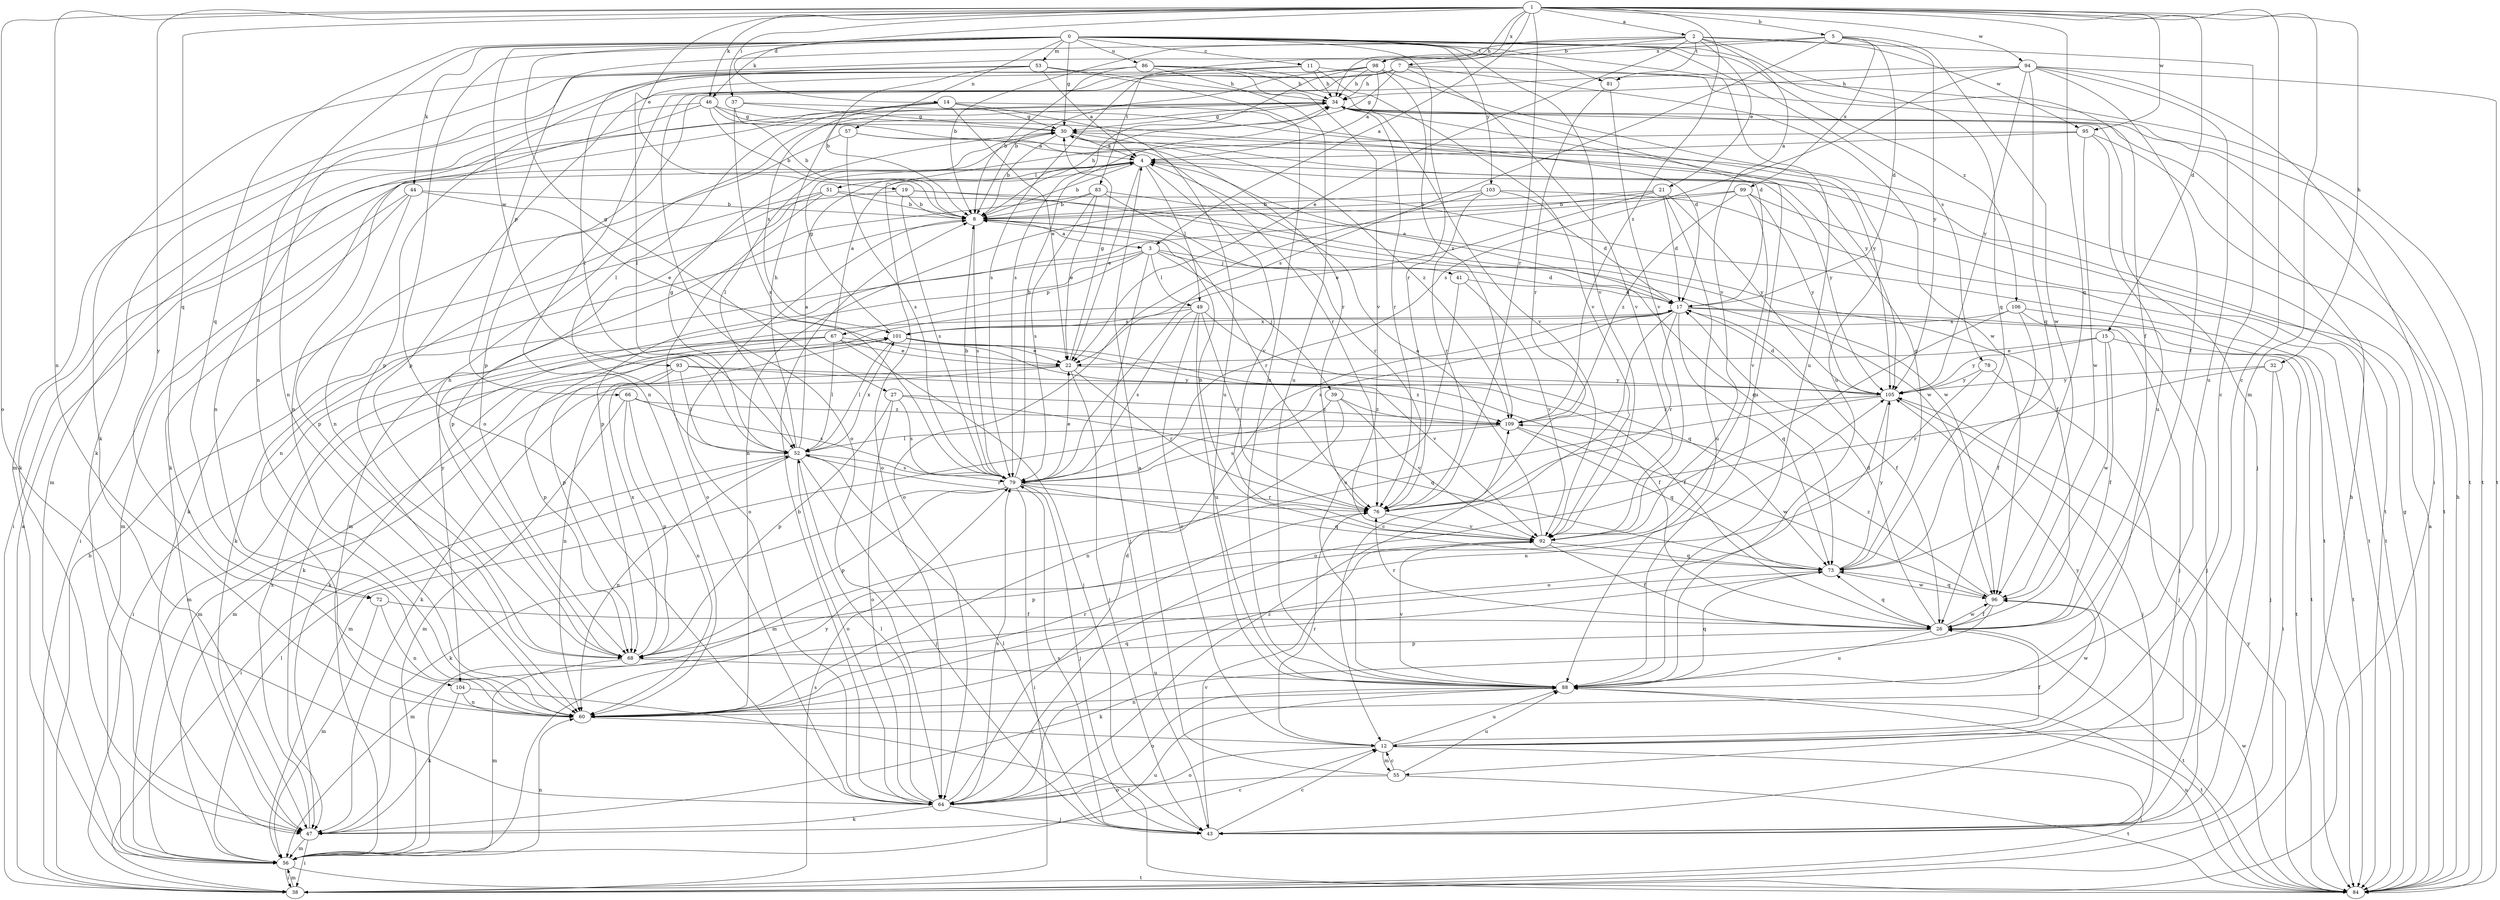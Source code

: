 strict digraph  {
0;
1;
2;
3;
4;
5;
7;
8;
11;
12;
14;
15;
17;
19;
21;
22;
26;
27;
30;
32;
34;
37;
38;
39;
41;
43;
44;
46;
47;
49;
51;
52;
53;
55;
56;
57;
60;
64;
66;
67;
68;
72;
73;
76;
78;
79;
81;
83;
84;
86;
88;
92;
93;
94;
95;
96;
98;
99;
101;
103;
104;
105;
106;
109;
0 -> 11  [label=c];
0 -> 26  [label=f];
0 -> 27  [label=g];
0 -> 30  [label=g];
0 -> 44  [label=k];
0 -> 46  [label=k];
0 -> 53  [label=m];
0 -> 57  [label=n];
0 -> 60  [label=n];
0 -> 64  [label=o];
0 -> 72  [label=q];
0 -> 76  [label=r];
0 -> 78  [label=s];
0 -> 81  [label=t];
0 -> 86  [label=u];
0 -> 88  [label=u];
0 -> 92  [label=v];
0 -> 93  [label=w];
0 -> 103  [label=y];
0 -> 106  [label=z];
1 -> 2  [label=a];
1 -> 3  [label=a];
1 -> 5  [label=b];
1 -> 12  [label=c];
1 -> 14  [label=d];
1 -> 15  [label=d];
1 -> 19  [label=e];
1 -> 32  [label=h];
1 -> 34  [label=h];
1 -> 37  [label=i];
1 -> 46  [label=k];
1 -> 55  [label=m];
1 -> 60  [label=n];
1 -> 64  [label=o];
1 -> 72  [label=q];
1 -> 73  [label=q];
1 -> 76  [label=r];
1 -> 94  [label=w];
1 -> 95  [label=w];
1 -> 98  [label=x];
1 -> 104  [label=y];
1 -> 109  [label=z];
2 -> 7  [label=b];
2 -> 8  [label=b];
2 -> 12  [label=c];
2 -> 21  [label=e];
2 -> 22  [label=e];
2 -> 66  [label=p];
2 -> 73  [label=q];
2 -> 81  [label=t];
2 -> 83  [label=t];
2 -> 92  [label=v];
2 -> 95  [label=w];
3 -> 17  [label=d];
3 -> 39  [label=j];
3 -> 41  [label=j];
3 -> 43  [label=j];
3 -> 47  [label=k];
3 -> 49  [label=l];
3 -> 67  [label=p];
3 -> 104  [label=y];
4 -> 8  [label=b];
4 -> 22  [label=e];
4 -> 38  [label=i];
4 -> 49  [label=l];
4 -> 51  [label=l];
4 -> 92  [label=v];
4 -> 105  [label=y];
5 -> 17  [label=d];
5 -> 47  [label=k];
5 -> 79  [label=s];
5 -> 96  [label=w];
5 -> 98  [label=x];
5 -> 99  [label=x];
5 -> 105  [label=y];
7 -> 30  [label=g];
7 -> 34  [label=h];
7 -> 60  [label=n];
7 -> 64  [label=o];
7 -> 68  [label=p];
7 -> 84  [label=t];
7 -> 92  [label=v];
7 -> 96  [label=w];
8 -> 3  [label=a];
8 -> 34  [label=h];
8 -> 64  [label=o];
8 -> 73  [label=q];
8 -> 76  [label=r];
8 -> 79  [label=s];
11 -> 34  [label=h];
11 -> 47  [label=k];
11 -> 79  [label=s];
11 -> 84  [label=t];
11 -> 92  [label=v];
12 -> 26  [label=f];
12 -> 38  [label=i];
12 -> 55  [label=m];
12 -> 64  [label=o];
12 -> 76  [label=r];
12 -> 88  [label=u];
12 -> 105  [label=y];
14 -> 17  [label=d];
14 -> 22  [label=e];
14 -> 30  [label=g];
14 -> 52  [label=l];
14 -> 60  [label=n];
14 -> 88  [label=u];
14 -> 101  [label=x];
15 -> 22  [label=e];
15 -> 26  [label=f];
15 -> 84  [label=t];
15 -> 96  [label=w];
15 -> 105  [label=y];
17 -> 4  [label=a];
17 -> 12  [label=c];
17 -> 26  [label=f];
17 -> 43  [label=j];
17 -> 47  [label=k];
17 -> 73  [label=q];
17 -> 76  [label=r];
17 -> 79  [label=s];
17 -> 84  [label=t];
17 -> 101  [label=x];
19 -> 8  [label=b];
19 -> 60  [label=n];
19 -> 79  [label=s];
19 -> 84  [label=t];
19 -> 96  [label=w];
21 -> 8  [label=b];
21 -> 17  [label=d];
21 -> 22  [label=e];
21 -> 60  [label=n];
21 -> 88  [label=u];
21 -> 105  [label=y];
22 -> 30  [label=g];
22 -> 43  [label=j];
22 -> 47  [label=k];
22 -> 56  [label=m];
22 -> 76  [label=r];
22 -> 105  [label=y];
26 -> 17  [label=d];
26 -> 68  [label=p];
26 -> 73  [label=q];
26 -> 76  [label=r];
26 -> 84  [label=t];
26 -> 88  [label=u];
26 -> 96  [label=w];
27 -> 64  [label=o];
27 -> 68  [label=p];
27 -> 73  [label=q];
27 -> 79  [label=s];
27 -> 109  [label=z];
30 -> 4  [label=a];
30 -> 8  [label=b];
30 -> 52  [label=l];
30 -> 84  [label=t];
30 -> 109  [label=z];
32 -> 38  [label=i];
32 -> 43  [label=j];
32 -> 76  [label=r];
32 -> 105  [label=y];
34 -> 30  [label=g];
34 -> 43  [label=j];
34 -> 47  [label=k];
34 -> 56  [label=m];
34 -> 76  [label=r];
34 -> 88  [label=u];
34 -> 92  [label=v];
37 -> 8  [label=b];
37 -> 30  [label=g];
37 -> 79  [label=s];
37 -> 105  [label=y];
38 -> 4  [label=a];
38 -> 8  [label=b];
38 -> 34  [label=h];
38 -> 56  [label=m];
38 -> 79  [label=s];
39 -> 56  [label=m];
39 -> 60  [label=n];
39 -> 92  [label=v];
39 -> 109  [label=z];
41 -> 17  [label=d];
41 -> 88  [label=u];
41 -> 92  [label=v];
43 -> 12  [label=c];
43 -> 52  [label=l];
43 -> 79  [label=s];
43 -> 92  [label=v];
44 -> 8  [label=b];
44 -> 22  [label=e];
44 -> 38  [label=i];
44 -> 56  [label=m];
44 -> 68  [label=p];
46 -> 8  [label=b];
46 -> 30  [label=g];
46 -> 47  [label=k];
46 -> 60  [label=n];
46 -> 76  [label=r];
46 -> 105  [label=y];
47 -> 12  [label=c];
47 -> 38  [label=i];
47 -> 56  [label=m];
47 -> 101  [label=x];
49 -> 12  [label=c];
49 -> 68  [label=p];
49 -> 73  [label=q];
49 -> 76  [label=r];
49 -> 79  [label=s];
49 -> 88  [label=u];
49 -> 101  [label=x];
51 -> 8  [label=b];
51 -> 47  [label=k];
51 -> 64  [label=o];
51 -> 68  [label=p];
51 -> 96  [label=w];
52 -> 4  [label=a];
52 -> 30  [label=g];
52 -> 34  [label=h];
52 -> 38  [label=i];
52 -> 43  [label=j];
52 -> 60  [label=n];
52 -> 64  [label=o];
52 -> 76  [label=r];
52 -> 79  [label=s];
52 -> 101  [label=x];
53 -> 4  [label=a];
53 -> 8  [label=b];
53 -> 34  [label=h];
53 -> 52  [label=l];
53 -> 56  [label=m];
53 -> 88  [label=u];
55 -> 4  [label=a];
55 -> 12  [label=c];
55 -> 64  [label=o];
55 -> 84  [label=t];
55 -> 88  [label=u];
56 -> 38  [label=i];
56 -> 52  [label=l];
56 -> 60  [label=n];
56 -> 84  [label=t];
56 -> 88  [label=u];
56 -> 105  [label=y];
57 -> 4  [label=a];
57 -> 60  [label=n];
57 -> 76  [label=r];
57 -> 79  [label=s];
60 -> 12  [label=c];
60 -> 73  [label=q];
60 -> 76  [label=r];
60 -> 96  [label=w];
64 -> 8  [label=b];
64 -> 17  [label=d];
64 -> 43  [label=j];
64 -> 47  [label=k];
64 -> 52  [label=l];
64 -> 79  [label=s];
64 -> 109  [label=z];
66 -> 56  [label=m];
66 -> 60  [label=n];
66 -> 68  [label=p];
66 -> 79  [label=s];
66 -> 109  [label=z];
67 -> 4  [label=a];
67 -> 22  [label=e];
67 -> 26  [label=f];
67 -> 38  [label=i];
67 -> 43  [label=j];
67 -> 52  [label=l];
67 -> 56  [label=m];
67 -> 68  [label=p];
68 -> 34  [label=h];
68 -> 56  [label=m];
68 -> 88  [label=u];
68 -> 101  [label=x];
72 -> 26  [label=f];
72 -> 56  [label=m];
72 -> 60  [label=n];
73 -> 30  [label=g];
73 -> 56  [label=m];
73 -> 96  [label=w];
73 -> 105  [label=y];
76 -> 92  [label=v];
78 -> 43  [label=j];
78 -> 64  [label=o];
78 -> 105  [label=y];
79 -> 8  [label=b];
79 -> 22  [label=e];
79 -> 34  [label=h];
79 -> 38  [label=i];
79 -> 43  [label=j];
79 -> 47  [label=k];
79 -> 68  [label=p];
79 -> 73  [label=q];
79 -> 76  [label=r];
81 -> 76  [label=r];
81 -> 92  [label=v];
83 -> 8  [label=b];
83 -> 22  [label=e];
83 -> 26  [label=f];
83 -> 56  [label=m];
83 -> 76  [label=r];
83 -> 79  [label=s];
84 -> 4  [label=a];
84 -> 30  [label=g];
84 -> 34  [label=h];
84 -> 88  [label=u];
84 -> 96  [label=w];
84 -> 105  [label=y];
86 -> 8  [label=b];
86 -> 17  [label=d];
86 -> 34  [label=h];
86 -> 60  [label=n];
86 -> 68  [label=p];
86 -> 88  [label=u];
86 -> 92  [label=v];
88 -> 60  [label=n];
88 -> 64  [label=o];
88 -> 73  [label=q];
88 -> 84  [label=t];
88 -> 92  [label=v];
92 -> 4  [label=a];
92 -> 8  [label=b];
92 -> 26  [label=f];
92 -> 68  [label=p];
92 -> 73  [label=q];
93 -> 52  [label=l];
93 -> 56  [label=m];
93 -> 60  [label=n];
93 -> 105  [label=y];
93 -> 109  [label=z];
94 -> 26  [label=f];
94 -> 34  [label=h];
94 -> 38  [label=i];
94 -> 68  [label=p];
94 -> 73  [label=q];
94 -> 79  [label=s];
94 -> 84  [label=t];
94 -> 88  [label=u];
94 -> 105  [label=y];
95 -> 4  [label=a];
95 -> 64  [label=o];
95 -> 84  [label=t];
95 -> 88  [label=u];
95 -> 96  [label=w];
96 -> 26  [label=f];
96 -> 47  [label=k];
96 -> 73  [label=q];
96 -> 109  [label=z];
98 -> 4  [label=a];
98 -> 8  [label=b];
98 -> 34  [label=h];
98 -> 52  [label=l];
98 -> 79  [label=s];
98 -> 88  [label=u];
98 -> 109  [label=z];
99 -> 8  [label=b];
99 -> 68  [label=p];
99 -> 84  [label=t];
99 -> 92  [label=v];
99 -> 105  [label=y];
99 -> 109  [label=z];
101 -> 22  [label=e];
101 -> 26  [label=f];
101 -> 30  [label=g];
101 -> 47  [label=k];
101 -> 52  [label=l];
101 -> 92  [label=v];
103 -> 8  [label=b];
103 -> 17  [label=d];
103 -> 64  [label=o];
103 -> 76  [label=r];
103 -> 84  [label=t];
104 -> 47  [label=k];
104 -> 60  [label=n];
104 -> 84  [label=t];
105 -> 17  [label=d];
105 -> 43  [label=j];
105 -> 56  [label=m];
105 -> 60  [label=n];
105 -> 109  [label=z];
106 -> 26  [label=f];
106 -> 43  [label=j];
106 -> 64  [label=o];
106 -> 84  [label=t];
106 -> 101  [label=x];
109 -> 52  [label=l];
109 -> 73  [label=q];
109 -> 79  [label=s];
109 -> 96  [label=w];
}
